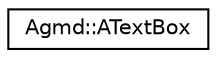 digraph "Graphical Class Hierarchy"
{
  edge [fontname="Helvetica",fontsize="10",labelfontname="Helvetica",labelfontsize="10"];
  node [fontname="Helvetica",fontsize="10",shape=record];
  rankdir="LR";
  Node1 [label="Agmd::ATextBox",height=0.2,width=0.4,color="black", fillcolor="white", style="filled",URL="$class_agmd_1_1_a_text_box.html"];
}

